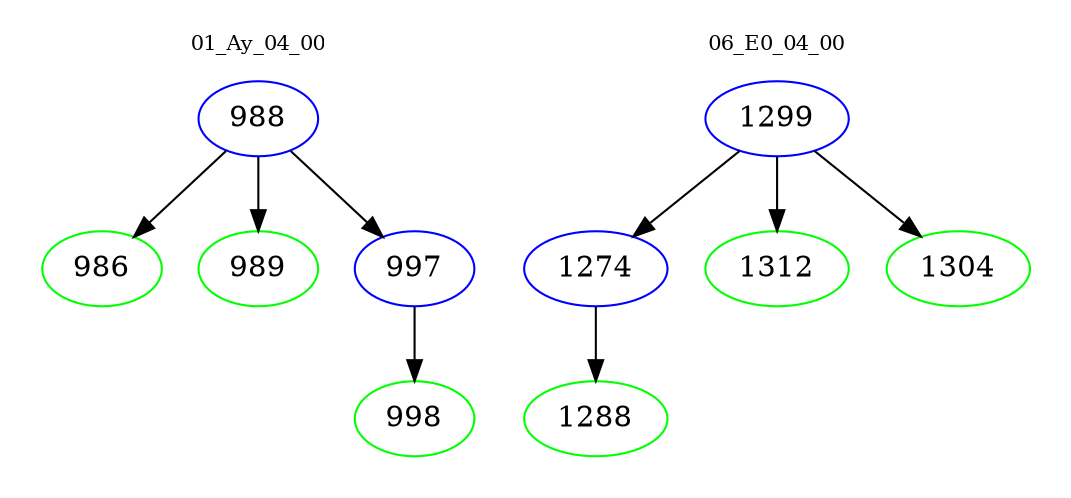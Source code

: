 digraph{
subgraph cluster_0 {
color = white
label = "01_Ay_04_00";
fontsize=10;
T0_988 [label="988", color="blue"]
T0_988 -> T0_986 [color="black"]
T0_986 [label="986", color="green"]
T0_988 -> T0_989 [color="black"]
T0_989 [label="989", color="green"]
T0_988 -> T0_997 [color="black"]
T0_997 [label="997", color="blue"]
T0_997 -> T0_998 [color="black"]
T0_998 [label="998", color="green"]
}
subgraph cluster_1 {
color = white
label = "06_E0_04_00";
fontsize=10;
T1_1299 [label="1299", color="blue"]
T1_1299 -> T1_1274 [color="black"]
T1_1274 [label="1274", color="blue"]
T1_1274 -> T1_1288 [color="black"]
T1_1288 [label="1288", color="green"]
T1_1299 -> T1_1312 [color="black"]
T1_1312 [label="1312", color="green"]
T1_1299 -> T1_1304 [color="black"]
T1_1304 [label="1304", color="green"]
}
}
